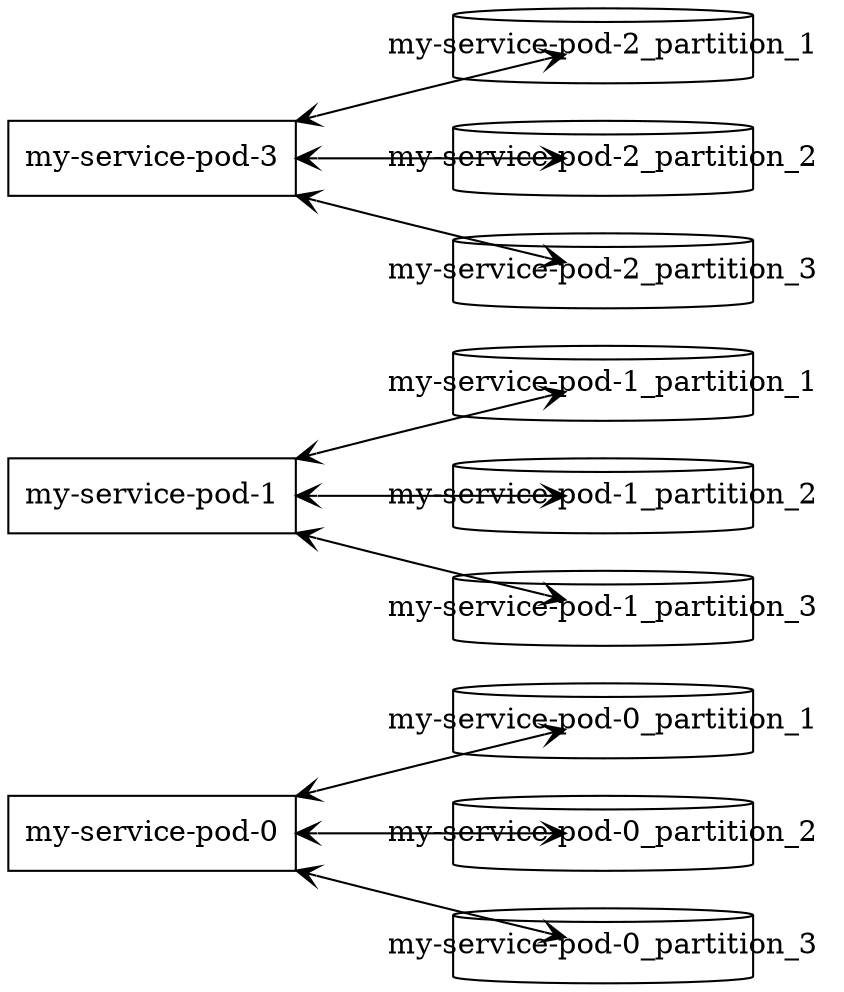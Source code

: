 digraph G {
    rankdir=LR;


    node [shape=box]
        pod0 [label="my-service-pod-0"]
        pod1 [label="my-service-pod-1"]
        pod2 [label="my-service-pod-3"]

    node [shape=cylinder, width=2 fixedsize=shape]
        bucket0 [label="my-service-pod-0_partition_1"]
        bucket1 [label="my-service-pod-0_partition_2"]
        bucket2 [label="my-service-pod-0_partition_3"]

        bucket3 [label="my-service-pod-1_partition_1"]
        bucket4 [label="my-service-pod-1_partition_2"]
        bucket5 [label="my-service-pod-1_partition_3"]

        bucket6 [label="my-service-pod-2_partition_1"]
        bucket7 [label="my-service-pod-2_partition_2"]
        bucket8 [label="my-service-pod-2_partition_3"]

    edge [arrowtail=vee arrowhead=vee dir=both]
        pod0 -> bucket0
        pod0 -> bucket1
        pod0 -> bucket2

        pod1 -> bucket3
        pod1 -> bucket4
        pod1 -> bucket5

        pod2 -> bucket6
        pod2 -> bucket7
        pod2 -> bucket8



}
